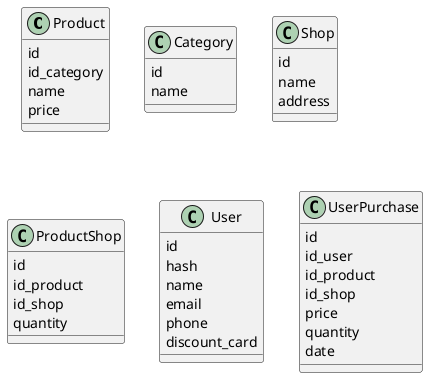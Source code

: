 @startuml
'https://plantuml.com/class-diagram

class Product {
    id
    id_category
    name
    price
}

class Category {
    id
    name
}

class Shop {
    id
    name
    address
}

class ProductShop {
    id
    id_product
    id_shop
    quantity
}

class User {
    id
    hash
    name
    email
    phone
    discount_card
}

class UserPurchase {
    id
    id_user
    id_product
    id_shop
    price
    quantity
    date
}

@enduml